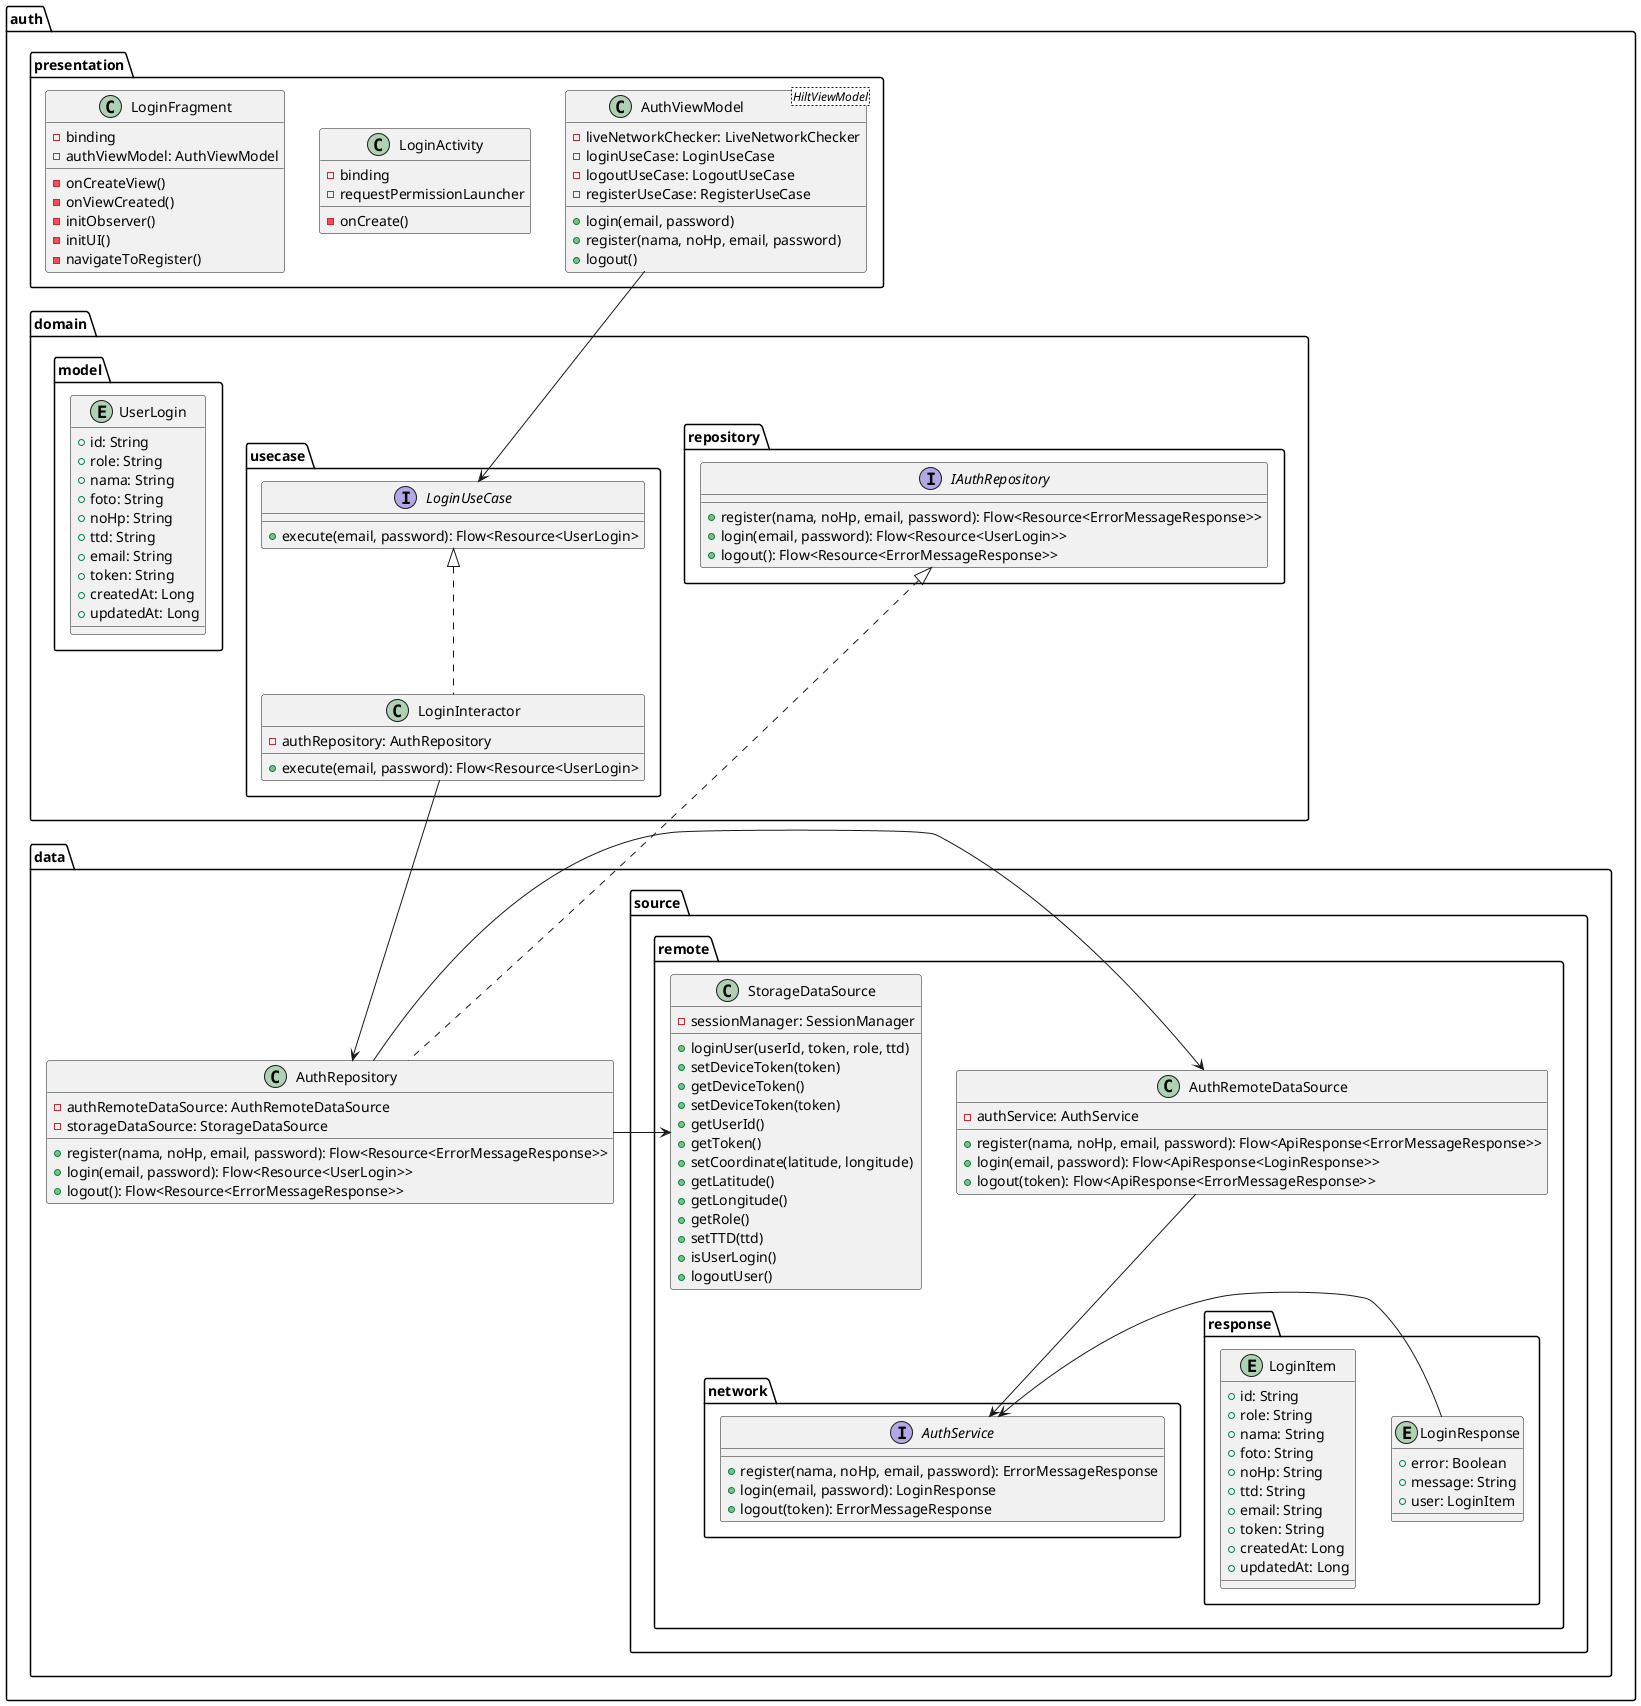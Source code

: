 @startuml
'https://plantuml.com/class-diagram

class auth.data.source.remote.AuthRemoteDataSource{
    - authService: AuthService
    +register(nama, noHp, email, password): Flow<ApiResponse<ErrorMessageResponse>>
    +login(email, password): Flow<ApiResponse<LoginResponse>>
    +logout(token): Flow<ApiResponse<ErrorMessageResponse>>
}
class auth.domain.usecase.LoginInteractor implements auth.domain.usecase.LoginUseCase{
    -authRepository: AuthRepository
    +execute(email, password): Flow<Resource<UserLogin>
}
interface auth.domain.usecase.LoginUseCase{
    +execute(email, password): Flow<Resource<UserLogin>
}
interface auth.domain.repository.IAuthRepository{
    + register(nama, noHp, email, password): Flow<Resource<ErrorMessageResponse>>
    + login(email, password): Flow<Resource<UserLogin>>
    + logout(): Flow<Resource<ErrorMessageResponse>>
}
interface auth.data.source.remote.network.AuthService{
    +register(nama, noHp, email, password): ErrorMessageResponse
    +login(email, password): LoginResponse
    +logout(token): ErrorMessageResponse
}
entity auth.data.source.remote.response.LoginResponse{
    +error: Boolean
    +message: String
    +user: LoginItem
}
entity auth.data.source.remote.response.LoginItem{
    +id: String
    +role: String
    +nama: String
    +foto: String
    +noHp: String
    +ttd: String
    +email: String
    +token: String
    +createdAt: Long
    +updatedAt: Long
}
auth.data.source.remote.response.LoginResponse -d> auth.data.source.remote.network.AuthService
class auth.data.AuthRepository implements auth.domain.repository.IAuthRepository{
    - authRemoteDataSource: AuthRemoteDataSource
    - storageDataSource: StorageDataSource
    + register(nama, noHp, email, password): Flow<Resource<ErrorMessageResponse>>
    +login(email, password): Flow<Resource<UserLogin>>
    +logout(): Flow<Resource<ErrorMessageResponse>>
}
auth.data.AuthRepository -u> auth.data.source.remote.AuthRemoteDataSource
auth.data.AuthRepository -> auth.data.source.remote.StorageDataSource
auth.domain.usecase.LoginInteractor --d> auth.data.AuthRepository
auth.presentation.AuthViewModel --d> auth.domain.usecase.LoginUseCase
auth.data.source.remote.AuthRemoteDataSource --d> auth.data.source.remote.network.AuthService
class auth.presentation.AuthViewModel<HiltViewModel>{
    - liveNetworkChecker: LiveNetworkChecker
    - loginUseCase: LoginUseCase
    - logoutUseCase: LogoutUseCase
    - registerUseCase: RegisterUseCase
    +login(email, password)
    +register(nama, noHp, email, password)
    +logout()
}
entity auth.domain.model.UserLogin {
    +id: String
    +role: String
    +nama: String
    +foto: String
    +noHp: String
    +ttd: String
    +email: String
    +token: String
    +createdAt: Long
    +updatedAt: Long
}
class auth.presentation.LoginActivity {
    -binding
    -requestPermissionLauncher
    -onCreate()
}
class auth.presentation.LoginFragment{
    -binding
    -authViewModel: AuthViewModel
    -onCreateView()
    -onViewCreated()
    -initObserver()
    -initUI()
    -navigateToRegister()
}
class auth.data.source.remote.StorageDataSource{
    -sessionManager: SessionManager
    +loginUser(userId, token, role, ttd)
    +setDeviceToken(token)
    +getDeviceToken()
    +setDeviceToken(token)
    +getUserId()
    +getToken()
    +setCoordinate(latitude, longitude)
    +getLatitude()
    +getLongitude()
    +getRole()
    +setTTD(ttd)
    +isUserLogin()
    +logoutUser()
}
@enduml